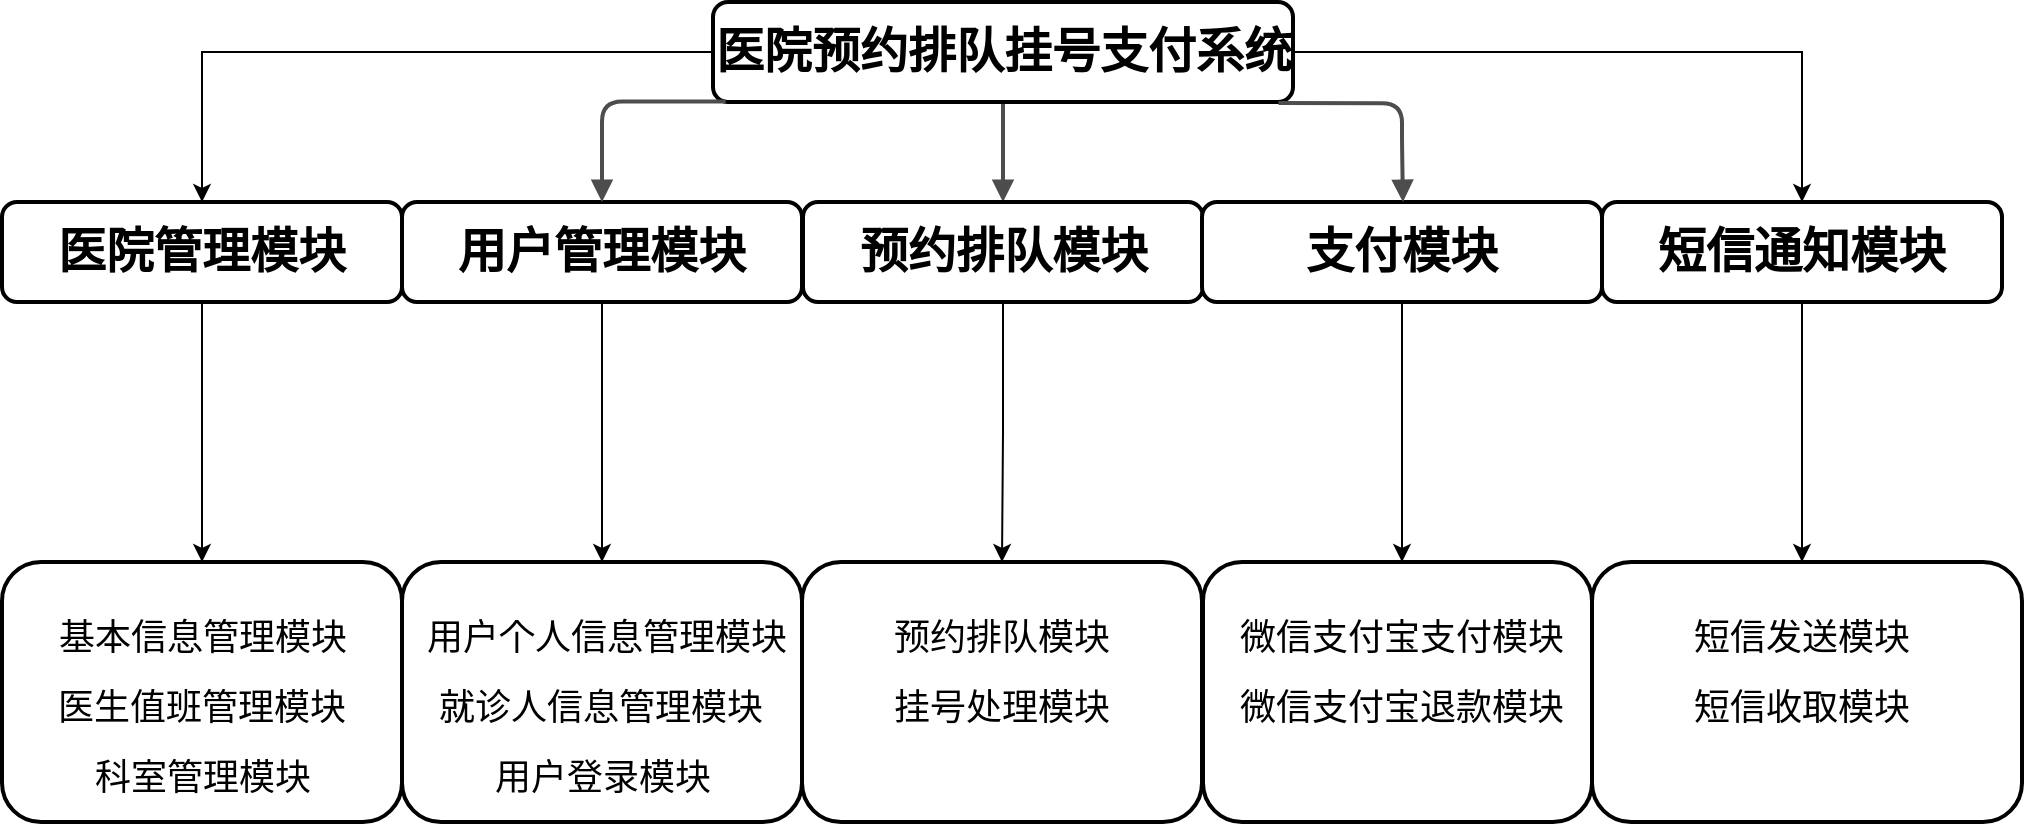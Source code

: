 <mxfile version="19.0.0" type="github">
  <diagram name="Page-1" id="19d8dcba-68ad-dc05-1034-9cf7b2a963f6">
    <mxGraphModel dx="1583" dy="711" grid="1" gridSize="10" guides="1" tooltips="1" connect="1" arrows="1" fold="1" page="1" pageScale="1" pageWidth="1100" pageHeight="850" background="none" math="0" shadow="0">
      <root>
        <mxCell id="0" />
        <mxCell id="1" parent="0" />
        <mxCell id="218ae93e1282097f-42" value="" style="edgeStyle=orthogonalEdgeStyle;rounded=1;html=1;labelBackgroundColor=none;endArrow=block;endFill=1;strokeColor=#4D4D4D;strokeWidth=2;fontFamily=Verdana;fontSize=12;fontStyle=1" parent="1" source="6257edae8c83ed4a-1" target="6257edae8c83ed4a-12" edge="1">
          <mxGeometry relative="1" as="geometry" />
        </mxCell>
        <mxCell id="Ntwitym9USHs2CxVUTlX-31" style="edgeStyle=orthogonalEdgeStyle;rounded=0;orthogonalLoop=1;jettySize=auto;html=1;entryX=0.5;entryY=0;entryDx=0;entryDy=0;" parent="1" source="6257edae8c83ed4a-12" target="Ntwitym9USHs2CxVUTlX-28" edge="1">
          <mxGeometry relative="1" as="geometry" />
        </mxCell>
        <mxCell id="6257edae8c83ed4a-12" value="&lt;font style=&quot;font-size: 24px;&quot;&gt;预约排队模块&lt;/font&gt;" style="whiteSpace=wrap;html=1;rounded=1;shadow=0;comic=0;strokeWidth=2;fontFamily=Verdana;align=center;fontSize=12;fontStyle=1" parent="1" vertex="1">
          <mxGeometry x="450.5" y="220" width="200" height="50" as="geometry" />
        </mxCell>
        <mxCell id="Ntwitym9USHs2CxVUTlX-5" style="edgeStyle=orthogonalEdgeStyle;rounded=0;orthogonalLoop=1;jettySize=auto;html=1;entryX=0.5;entryY=0;entryDx=0;entryDy=0;" parent="1" source="6257edae8c83ed4a-1" target="Ntwitym9USHs2CxVUTlX-2" edge="1">
          <mxGeometry relative="1" as="geometry" />
        </mxCell>
        <mxCell id="Ntwitym9USHs2CxVUTlX-7" style="edgeStyle=orthogonalEdgeStyle;rounded=0;orthogonalLoop=1;jettySize=auto;html=1;exitX=1;exitY=0.5;exitDx=0;exitDy=0;" parent="1" source="6257edae8c83ed4a-1" target="Ntwitym9USHs2CxVUTlX-6" edge="1">
          <mxGeometry relative="1" as="geometry" />
        </mxCell>
        <mxCell id="6257edae8c83ed4a-1" value="&lt;font style=&quot;font-size: 24px;&quot;&gt;医院预约排队挂号支付系统&lt;/font&gt;" style="whiteSpace=wrap;html=1;rounded=1;shadow=0;comic=0;strokeWidth=2;fontFamily=Verdana;align=center;fontSize=12;fontStyle=1" parent="1" vertex="1">
          <mxGeometry x="405.5" y="120" width="290" height="50" as="geometry" />
        </mxCell>
        <mxCell id="Ntwitym9USHs2CxVUTlX-18" style="edgeStyle=orthogonalEdgeStyle;rounded=0;orthogonalLoop=1;jettySize=auto;html=1;exitX=0.5;exitY=1;exitDx=0;exitDy=0;entryX=0.5;entryY=0;entryDx=0;entryDy=0;" parent="1" source="Ntwitym9USHs2CxVUTlX-2" target="Ntwitym9USHs2CxVUTlX-14" edge="1">
          <mxGeometry relative="1" as="geometry" />
        </mxCell>
        <mxCell id="Ntwitym9USHs2CxVUTlX-2" value="&lt;font style=&quot;font-size: 24px;&quot;&gt;医院管理模块&lt;/font&gt;" style="whiteSpace=wrap;html=1;rounded=1;shadow=0;comic=0;strokeWidth=2;fontFamily=Verdana;align=center;fontSize=12;fontStyle=1" parent="1" vertex="1">
          <mxGeometry x="50" y="220" width="200" height="50" as="geometry" />
        </mxCell>
        <mxCell id="Ntwitym9USHs2CxVUTlX-41" style="edgeStyle=orthogonalEdgeStyle;rounded=0;orthogonalLoop=1;jettySize=auto;html=1;" parent="1" source="Ntwitym9USHs2CxVUTlX-6" target="Ntwitym9USHs2CxVUTlX-30" edge="1">
          <mxGeometry relative="1" as="geometry">
            <mxPoint x="950" y="390" as="targetPoint" />
            <Array as="points">
              <mxPoint x="950" y="370" />
              <mxPoint x="950" y="370" />
            </Array>
          </mxGeometry>
        </mxCell>
        <mxCell id="Ntwitym9USHs2CxVUTlX-6" value="&lt;font style=&quot;font-size: 24px;&quot;&gt;短信通知模块&lt;/font&gt;" style="whiteSpace=wrap;html=1;rounded=1;shadow=0;comic=0;strokeWidth=2;fontFamily=Verdana;align=center;fontSize=12;fontStyle=1" parent="1" vertex="1">
          <mxGeometry x="850" y="220" width="200" height="50" as="geometry" />
        </mxCell>
        <mxCell id="Ntwitym9USHs2CxVUTlX-27" style="edgeStyle=orthogonalEdgeStyle;rounded=0;orthogonalLoop=1;jettySize=auto;html=1;" parent="1" source="Ntwitym9USHs2CxVUTlX-8" target="Ntwitym9USHs2CxVUTlX-19" edge="1">
          <mxGeometry relative="1" as="geometry" />
        </mxCell>
        <mxCell id="Ntwitym9USHs2CxVUTlX-8" value="&lt;font style=&quot;font-size: 24px;&quot;&gt;用户管理模块&lt;/font&gt;" style="whiteSpace=wrap;html=1;rounded=1;shadow=0;comic=0;strokeWidth=2;fontFamily=Verdana;align=center;fontSize=12;fontStyle=1" parent="1" vertex="1">
          <mxGeometry x="250" y="220" width="200" height="50" as="geometry" />
        </mxCell>
        <mxCell id="Ntwitym9USHs2CxVUTlX-10" value="" style="edgeStyle=orthogonalEdgeStyle;rounded=1;html=1;labelBackgroundColor=none;endArrow=block;endFill=1;strokeColor=#4D4D4D;strokeWidth=2;fontFamily=Verdana;fontSize=12;fontStyle=1;exitX=0.022;exitY=0.996;exitDx=0;exitDy=0;exitPerimeter=0;" parent="1" source="6257edae8c83ed4a-1" target="Ntwitym9USHs2CxVUTlX-8" edge="1">
          <mxGeometry relative="1" as="geometry">
            <mxPoint x="333.98" y="170" as="sourcePoint" />
            <mxPoint x="334.463" y="220" as="targetPoint" />
            <Array as="points">
              <mxPoint x="350" y="170" />
            </Array>
          </mxGeometry>
        </mxCell>
        <mxCell id="Ntwitym9USHs2CxVUTlX-34" style="edgeStyle=orthogonalEdgeStyle;rounded=0;orthogonalLoop=1;jettySize=auto;html=1;" parent="1" source="Ntwitym9USHs2CxVUTlX-11" edge="1">
          <mxGeometry relative="1" as="geometry">
            <mxPoint x="750" y="400" as="targetPoint" />
          </mxGeometry>
        </mxCell>
        <mxCell id="Ntwitym9USHs2CxVUTlX-11" value="&lt;font style=&quot;font-size: 24px;&quot;&gt;支付模块&lt;/font&gt;" style="whiteSpace=wrap;html=1;rounded=1;shadow=0;comic=0;strokeWidth=2;fontFamily=Verdana;align=center;fontSize=12;fontStyle=1" parent="1" vertex="1">
          <mxGeometry x="650" y="220" width="200" height="50" as="geometry" />
        </mxCell>
        <mxCell id="Ntwitym9USHs2CxVUTlX-12" value="" style="edgeStyle=orthogonalEdgeStyle;rounded=1;html=1;labelBackgroundColor=none;endArrow=block;endFill=1;strokeColor=#4D4D4D;strokeWidth=2;fontFamily=Verdana;fontSize=12;fontStyle=1;exitX=0.975;exitY=1.011;exitDx=0;exitDy=0;exitPerimeter=0;" parent="1" source="6257edae8c83ed4a-1" edge="1">
          <mxGeometry relative="1" as="geometry">
            <mxPoint x="870.4" y="169.8" as="sourcePoint" />
            <mxPoint x="750.463" y="220" as="targetPoint" />
            <Array as="points">
              <mxPoint x="750" y="171" />
              <mxPoint x="750" y="190" />
              <mxPoint x="751" y="190" />
            </Array>
          </mxGeometry>
        </mxCell>
        <mxCell id="Ntwitym9USHs2CxVUTlX-14" value="" style="whiteSpace=wrap;html=1;rounded=1;shadow=0;comic=0;strokeWidth=2;fontFamily=Verdana;align=center;fontSize=10;" parent="1" vertex="1">
          <mxGeometry x="50" y="400" width="200" height="130" as="geometry" />
        </mxCell>
        <mxCell id="Ntwitym9USHs2CxVUTlX-15" value="&lt;font style=&quot;font-size: 18px;&quot;&gt;基本信息管理模块&lt;/font&gt;" style="text;html=1;strokeColor=none;fillColor=none;align=center;verticalAlign=middle;whiteSpace=wrap;rounded=1;shadow=0;comic=0;fontFamily=Verdana;fontSize=10;" parent="1" vertex="1">
          <mxGeometry x="67.5" y="425" width="165" height="25" as="geometry" />
        </mxCell>
        <mxCell id="Ntwitym9USHs2CxVUTlX-16" value="&lt;font style=&quot;font-size: 18px;&quot;&gt;科室管理模块&lt;/font&gt;" style="text;html=1;strokeColor=none;fillColor=none;align=center;verticalAlign=middle;whiteSpace=wrap;rounded=1;shadow=0;comic=0;fontFamily=Verdana;fontSize=10;" parent="1" vertex="1">
          <mxGeometry x="72.5" y="495" width="155" height="25" as="geometry" />
        </mxCell>
        <mxCell id="Ntwitym9USHs2CxVUTlX-17" value="&lt;font style=&quot;font-size: 18px;&quot;&gt;医生值班管理模块&lt;/font&gt;" style="text;html=1;strokeColor=none;fillColor=none;align=center;verticalAlign=middle;whiteSpace=wrap;rounded=1;shadow=0;comic=0;fontFamily=Verdana;fontSize=10;" parent="1" vertex="1">
          <mxGeometry x="75" y="460" width="150" height="25" as="geometry" />
        </mxCell>
        <mxCell id="Ntwitym9USHs2CxVUTlX-19" value="" style="whiteSpace=wrap;html=1;rounded=1;shadow=0;comic=0;strokeWidth=2;fontFamily=Verdana;align=center;fontSize=10;" parent="1" vertex="1">
          <mxGeometry x="250" y="400" width="200" height="130" as="geometry" />
        </mxCell>
        <mxCell id="Ntwitym9USHs2CxVUTlX-24" value="&lt;font style=&quot;font-size: 18px;&quot;&gt;用户个人信息管理模块&lt;/font&gt;" style="text;html=1;strokeColor=none;fillColor=none;align=center;verticalAlign=middle;whiteSpace=wrap;rounded=1;shadow=0;comic=0;fontFamily=Verdana;fontSize=10;" parent="1" vertex="1">
          <mxGeometry x="255" y="425" width="195" height="25" as="geometry" />
        </mxCell>
        <mxCell id="Ntwitym9USHs2CxVUTlX-25" value="&lt;font style=&quot;font-size: 18px;&quot;&gt;就诊人信息管理模块&lt;/font&gt;" style="text;html=1;strokeColor=none;fillColor=none;align=center;verticalAlign=middle;whiteSpace=wrap;rounded=1;shadow=0;comic=0;fontFamily=Verdana;fontSize=10;" parent="1" vertex="1">
          <mxGeometry x="264.44" y="460" width="171.13" height="25" as="geometry" />
        </mxCell>
        <mxCell id="Ntwitym9USHs2CxVUTlX-26" value="&lt;font style=&quot;font-size: 18px;&quot;&gt;用户登录模块&lt;/font&gt;" style="text;html=1;strokeColor=none;fillColor=none;align=center;verticalAlign=middle;whiteSpace=wrap;rounded=1;shadow=0;comic=0;fontFamily=Verdana;fontSize=10;" parent="1" vertex="1">
          <mxGeometry x="272.5" y="495" width="155" height="25" as="geometry" />
        </mxCell>
        <mxCell id="Ntwitym9USHs2CxVUTlX-28" value="" style="whiteSpace=wrap;html=1;rounded=1;shadow=0;comic=0;strokeWidth=2;fontFamily=Verdana;align=center;fontSize=10;" parent="1" vertex="1">
          <mxGeometry x="450" y="400" width="200" height="130" as="geometry" />
        </mxCell>
        <mxCell id="Ntwitym9USHs2CxVUTlX-29" value="&lt;br&gt;" style="whiteSpace=wrap;html=1;rounded=1;shadow=0;comic=0;strokeWidth=2;fontFamily=Verdana;align=center;fontSize=10;" parent="1" vertex="1">
          <mxGeometry x="650.5" y="400" width="194.5" height="130" as="geometry" />
        </mxCell>
        <mxCell id="Ntwitym9USHs2CxVUTlX-30" value="&lt;span style=&quot;color: rgba(0, 0, 0, 0); font-family: monospace; font-size: 0px; text-align: start;&quot;&gt;%3CmxGraphModel%3E%3Croot%3E%3CmxCell%20id%3D%220%22%2F%3E%3CmxCell%20id%3D%221%22%20parent%3D%220%22%2F%3E%3CmxCell%20id%3D%222%22%20value%3D%22%E5%BE%AE%E4%BF%A1%E6%94%AF%E4%BB%98%E5%AE%9D%E6%94%AF%E4%BB%98%E6%A8%A1%E5%9D%97%22%20style%3D%22text%3Bhtml%3D1%3BstrokeColor%3Dnone%3BfillColor%3Dnone%3Balign%3Dcenter%3BverticalAlign%3Dmiddle%3BwhiteSpace%3Dwrap%3Brounded%3D1%3Bshadow%3D0%3Bcomic%3D0%3BfontFamily%3DVerdana%3BfontSize%3D10%3B%22%20vertex%3D%221%22%20parent%3D%221%22%3E%3CmxGeometry%20x%3D%22686.13%22%20y%3D%22425%22%20width%3D%22127.75%22%20height%3D%2225%22%20as%3D%22geometry%22%2F%3E%3C%2FmxCell%3E%3C%2Froot%3E%3C%2FmxGraphModel%3E&lt;/span&gt;" style="whiteSpace=wrap;html=1;rounded=1;shadow=0;comic=0;strokeWidth=2;fontFamily=Verdana;align=center;fontSize=10;" parent="1" vertex="1">
          <mxGeometry x="845" y="400" width="215" height="130" as="geometry" />
        </mxCell>
        <mxCell id="Ntwitym9USHs2CxVUTlX-35" value="&lt;font style=&quot;font-size: 18px;&quot;&gt;预约排队模块&lt;/font&gt;" style="text;html=1;strokeColor=none;fillColor=none;align=center;verticalAlign=middle;whiteSpace=wrap;rounded=1;shadow=0;comic=0;fontFamily=Verdana;fontSize=10;" parent="1" vertex="1">
          <mxGeometry x="485.88" y="425" width="127.75" height="25" as="geometry" />
        </mxCell>
        <mxCell id="Ntwitym9USHs2CxVUTlX-36" value="&lt;font style=&quot;font-size: 18px;&quot;&gt;挂号处理模块&lt;/font&gt;" style="text;html=1;strokeColor=none;fillColor=none;align=center;verticalAlign=middle;whiteSpace=wrap;rounded=1;shadow=0;comic=0;fontFamily=Verdana;fontSize=10;" parent="1" vertex="1">
          <mxGeometry x="485.88" y="460" width="127.75" height="25" as="geometry" />
        </mxCell>
        <mxCell id="Ntwitym9USHs2CxVUTlX-37" value="&lt;font style=&quot;font-size: 18px;&quot;&gt;微信支付宝支付模块&lt;/font&gt;" style="text;html=1;strokeColor=none;fillColor=none;align=center;verticalAlign=middle;whiteSpace=wrap;rounded=1;shadow=0;comic=0;fontFamily=Verdana;fontSize=10;" parent="1" vertex="1">
          <mxGeometry x="663.06" y="425" width="173.87" height="25" as="geometry" />
        </mxCell>
        <mxCell id="Ntwitym9USHs2CxVUTlX-39" value="&lt;font style=&quot;font-size: 18px;&quot;&gt;微信支付宝退款模块&lt;/font&gt;" style="text;html=1;strokeColor=none;fillColor=none;align=center;verticalAlign=middle;whiteSpace=wrap;rounded=1;shadow=0;comic=0;fontFamily=Verdana;fontSize=10;" parent="1" vertex="1">
          <mxGeometry x="668.06" y="460" width="163.87" height="25" as="geometry" />
        </mxCell>
        <mxCell id="Ntwitym9USHs2CxVUTlX-42" value="&lt;font style=&quot;font-size: 18px;&quot;&gt;短信发送模块&lt;/font&gt;" style="text;html=1;strokeColor=none;fillColor=none;align=center;verticalAlign=middle;whiteSpace=wrap;rounded=1;shadow=0;comic=0;fontFamily=Verdana;fontSize=10;" parent="1" vertex="1">
          <mxGeometry x="886.12" y="425" width="127.75" height="25" as="geometry" />
        </mxCell>
        <mxCell id="Ntwitym9USHs2CxVUTlX-43" value="&lt;font style=&quot;font-size: 18px;&quot;&gt;短信收取模块&lt;/font&gt;" style="text;html=1;strokeColor=none;fillColor=none;align=center;verticalAlign=middle;whiteSpace=wrap;rounded=1;shadow=0;comic=0;fontFamily=Verdana;fontSize=10;" parent="1" vertex="1">
          <mxGeometry x="886.12" y="460" width="127.75" height="25" as="geometry" />
        </mxCell>
      </root>
    </mxGraphModel>
  </diagram>
</mxfile>
